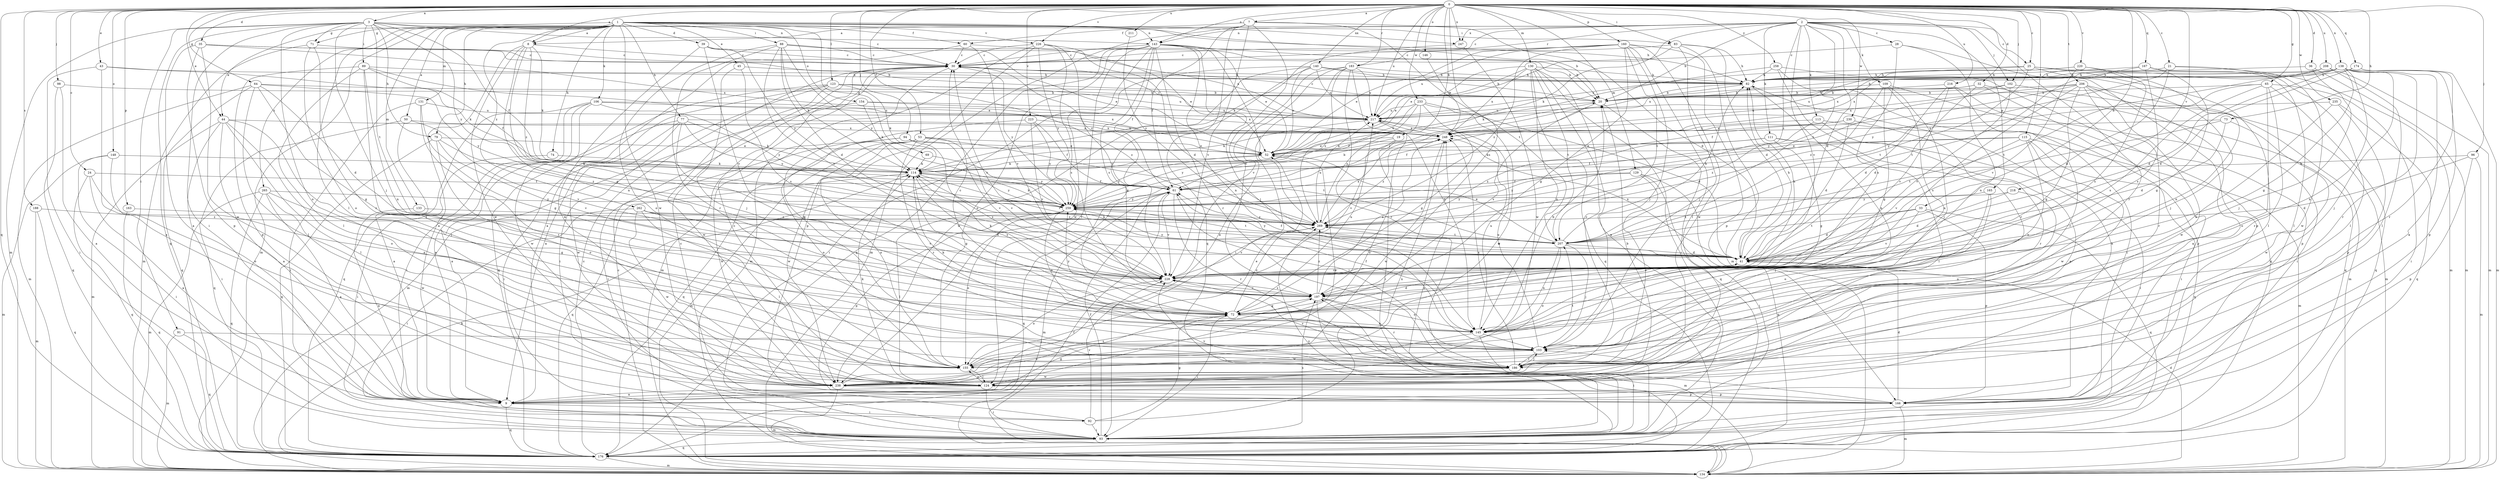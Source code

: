 strict digraph  {
0;
1;
2;
3;
7;
8;
9;
19;
20;
21;
24;
25;
28;
30;
32;
33;
35;
36;
39;
41;
43;
44;
45;
50;
52;
53;
60;
61;
64;
65;
69;
71;
72;
73;
74;
77;
79;
82;
83;
88;
89;
91;
92;
93;
94;
96;
98;
102;
103;
106;
109;
111;
113;
114;
115;
123;
124;
129;
130;
131;
133;
134;
138;
140;
143;
145;
146;
148;
154;
155;
160;
163;
165;
166;
167;
174;
176;
183;
186;
188;
197;
206;
207;
208;
211;
216;
217;
218;
220;
223;
226;
228;
230;
233;
235;
238;
247;
248;
258;
259;
262;
265;
269;
0 -> 3  [label=a];
0 -> 7  [label=a];
0 -> 8  [label=a];
0 -> 19  [label=b];
0 -> 21  [label=c];
0 -> 24  [label=c];
0 -> 25  [label=c];
0 -> 32  [label=d];
0 -> 33  [label=d];
0 -> 35  [label=d];
0 -> 36  [label=d];
0 -> 43  [label=e];
0 -> 44  [label=e];
0 -> 53  [label=f];
0 -> 64  [label=g];
0 -> 65  [label=g];
0 -> 73  [label=h];
0 -> 83  [label=i];
0 -> 94  [label=j];
0 -> 96  [label=j];
0 -> 98  [label=j];
0 -> 102  [label=j];
0 -> 115  [label=l];
0 -> 123  [label=l];
0 -> 129  [label=m];
0 -> 130  [label=m];
0 -> 138  [label=n];
0 -> 140  [label=n];
0 -> 143  [label=n];
0 -> 146  [label=o];
0 -> 148  [label=o];
0 -> 160  [label=p];
0 -> 163  [label=p];
0 -> 167  [label=q];
0 -> 174  [label=q];
0 -> 176  [label=q];
0 -> 183  [label=r];
0 -> 188  [label=s];
0 -> 197  [label=s];
0 -> 206  [label=t];
0 -> 208  [label=u];
0 -> 211  [label=u];
0 -> 216  [label=u];
0 -> 217  [label=u];
0 -> 218  [label=v];
0 -> 220  [label=v];
0 -> 223  [label=v];
0 -> 226  [label=v];
0 -> 230  [label=w];
0 -> 233  [label=w];
0 -> 235  [label=w];
0 -> 247  [label=x];
0 -> 258  [label=y];
1 -> 8  [label=a];
1 -> 20  [label=b];
1 -> 39  [label=d];
1 -> 44  [label=e];
1 -> 45  [label=e];
1 -> 50  [label=e];
1 -> 60  [label=f];
1 -> 69  [label=g];
1 -> 71  [label=g];
1 -> 74  [label=h];
1 -> 77  [label=h];
1 -> 79  [label=h];
1 -> 83  [label=i];
1 -> 88  [label=i];
1 -> 106  [label=k];
1 -> 124  [label=l];
1 -> 131  [label=m];
1 -> 133  [label=m];
1 -> 134  [label=m];
1 -> 143  [label=n];
1 -> 154  [label=o];
1 -> 226  [label=v];
1 -> 238  [label=w];
1 -> 247  [label=x];
1 -> 262  [label=z];
1 -> 265  [label=z];
2 -> 20  [label=b];
2 -> 25  [label=c];
2 -> 28  [label=c];
2 -> 30  [label=c];
2 -> 41  [label=d];
2 -> 60  [label=f];
2 -> 102  [label=j];
2 -> 109  [label=k];
2 -> 111  [label=k];
2 -> 113  [label=k];
2 -> 114  [label=k];
2 -> 143  [label=n];
2 -> 165  [label=p];
2 -> 183  [label=r];
2 -> 186  [label=r];
2 -> 207  [label=t];
2 -> 228  [label=v];
2 -> 247  [label=x];
2 -> 269  [label=z];
3 -> 30  [label=c];
3 -> 61  [label=f];
3 -> 71  [label=g];
3 -> 79  [label=h];
3 -> 82  [label=h];
3 -> 89  [label=i];
3 -> 91  [label=i];
3 -> 92  [label=i];
3 -> 103  [label=j];
3 -> 134  [label=m];
3 -> 143  [label=n];
3 -> 155  [label=o];
3 -> 176  [label=q];
3 -> 207  [label=t];
3 -> 259  [label=y];
7 -> 8  [label=a];
7 -> 41  [label=d];
7 -> 61  [label=f];
7 -> 134  [label=m];
7 -> 176  [label=q];
7 -> 197  [label=s];
7 -> 207  [label=t];
7 -> 228  [label=v];
8 -> 9  [label=a];
8 -> 30  [label=c];
8 -> 72  [label=g];
8 -> 114  [label=k];
8 -> 145  [label=n];
8 -> 238  [label=w];
8 -> 269  [label=z];
9 -> 72  [label=g];
9 -> 92  [label=i];
9 -> 176  [label=q];
19 -> 52  [label=e];
19 -> 155  [label=o];
19 -> 228  [label=v];
19 -> 259  [label=y];
20 -> 30  [label=c];
20 -> 176  [label=q];
20 -> 197  [label=s];
20 -> 217  [label=u];
21 -> 41  [label=d];
21 -> 82  [label=h];
21 -> 124  [label=l];
21 -> 238  [label=w];
21 -> 259  [label=y];
24 -> 9  [label=a];
24 -> 61  [label=f];
24 -> 145  [label=n];
24 -> 176  [label=q];
25 -> 82  [label=h];
25 -> 103  [label=j];
25 -> 124  [label=l];
25 -> 134  [label=m];
25 -> 207  [label=t];
25 -> 217  [label=u];
28 -> 30  [label=c];
28 -> 145  [label=n];
28 -> 166  [label=p];
28 -> 197  [label=s];
30 -> 82  [label=h];
30 -> 134  [label=m];
30 -> 186  [label=r];
30 -> 259  [label=y];
32 -> 20  [label=b];
32 -> 41  [label=d];
32 -> 166  [label=p];
32 -> 176  [label=q];
32 -> 217  [label=u];
33 -> 41  [label=d];
33 -> 166  [label=p];
33 -> 176  [label=q];
33 -> 207  [label=t];
33 -> 228  [label=v];
33 -> 269  [label=z];
35 -> 9  [label=a];
35 -> 20  [label=b];
35 -> 30  [label=c];
35 -> 166  [label=p];
35 -> 238  [label=w];
35 -> 248  [label=x];
36 -> 82  [label=h];
36 -> 103  [label=j];
36 -> 134  [label=m];
39 -> 30  [label=c];
39 -> 217  [label=u];
39 -> 228  [label=v];
39 -> 238  [label=w];
39 -> 259  [label=y];
41 -> 61  [label=f];
41 -> 82  [label=h];
41 -> 114  [label=k];
41 -> 228  [label=v];
41 -> 248  [label=x];
41 -> 259  [label=y];
41 -> 269  [label=z];
43 -> 9  [label=a];
43 -> 82  [label=h];
43 -> 93  [label=i];
43 -> 114  [label=k];
44 -> 9  [label=a];
44 -> 93  [label=i];
44 -> 103  [label=j];
44 -> 124  [label=l];
44 -> 134  [label=m];
44 -> 155  [label=o];
44 -> 248  [label=x];
45 -> 82  [label=h];
45 -> 103  [label=j];
45 -> 197  [label=s];
50 -> 9  [label=a];
50 -> 176  [label=q];
50 -> 228  [label=v];
50 -> 248  [label=x];
52 -> 114  [label=k];
52 -> 259  [label=y];
53 -> 52  [label=e];
53 -> 134  [label=m];
53 -> 155  [label=o];
53 -> 176  [label=q];
53 -> 186  [label=r];
53 -> 207  [label=t];
53 -> 228  [label=v];
53 -> 238  [label=w];
60 -> 9  [label=a];
60 -> 30  [label=c];
60 -> 52  [label=e];
60 -> 228  [label=v];
61 -> 30  [label=c];
61 -> 103  [label=j];
61 -> 134  [label=m];
61 -> 176  [label=q];
61 -> 186  [label=r];
61 -> 228  [label=v];
61 -> 259  [label=y];
64 -> 20  [label=b];
64 -> 41  [label=d];
64 -> 72  [label=g];
64 -> 124  [label=l];
64 -> 134  [label=m];
64 -> 176  [label=q];
64 -> 259  [label=y];
65 -> 20  [label=b];
65 -> 93  [label=i];
65 -> 155  [label=o];
65 -> 176  [label=q];
65 -> 186  [label=r];
65 -> 197  [label=s];
65 -> 259  [label=y];
69 -> 114  [label=k];
69 -> 259  [label=y];
71 -> 30  [label=c];
71 -> 134  [label=m];
71 -> 155  [label=o];
71 -> 186  [label=r];
72 -> 30  [label=c];
72 -> 41  [label=d];
72 -> 93  [label=i];
72 -> 145  [label=n];
72 -> 217  [label=u];
72 -> 259  [label=y];
72 -> 269  [label=z];
73 -> 41  [label=d];
73 -> 207  [label=t];
73 -> 238  [label=w];
73 -> 248  [label=x];
74 -> 93  [label=i];
74 -> 114  [label=k];
77 -> 9  [label=a];
77 -> 72  [label=g];
77 -> 93  [label=i];
77 -> 114  [label=k];
77 -> 238  [label=w];
77 -> 248  [label=x];
77 -> 259  [label=y];
79 -> 52  [label=e];
79 -> 155  [label=o];
79 -> 176  [label=q];
79 -> 228  [label=v];
79 -> 269  [label=z];
82 -> 20  [label=b];
82 -> 145  [label=n];
82 -> 259  [label=y];
83 -> 30  [label=c];
83 -> 41  [label=d];
83 -> 52  [label=e];
83 -> 82  [label=h];
83 -> 103  [label=j];
83 -> 134  [label=m];
88 -> 20  [label=b];
88 -> 30  [label=c];
88 -> 41  [label=d];
88 -> 52  [label=e];
88 -> 114  [label=k];
88 -> 155  [label=o];
88 -> 186  [label=r];
88 -> 228  [label=v];
88 -> 259  [label=y];
89 -> 52  [label=e];
89 -> 61  [label=f];
89 -> 82  [label=h];
89 -> 124  [label=l];
89 -> 145  [label=n];
89 -> 166  [label=p];
89 -> 186  [label=r];
91 -> 103  [label=j];
91 -> 134  [label=m];
91 -> 176  [label=q];
92 -> 30  [label=c];
92 -> 72  [label=g];
92 -> 93  [label=i];
92 -> 228  [label=v];
92 -> 248  [label=x];
93 -> 61  [label=f];
93 -> 103  [label=j];
93 -> 176  [label=q];
93 -> 197  [label=s];
93 -> 248  [label=x];
94 -> 52  [label=e];
94 -> 155  [label=o];
94 -> 197  [label=s];
94 -> 228  [label=v];
94 -> 238  [label=w];
96 -> 41  [label=d];
96 -> 114  [label=k];
96 -> 134  [label=m];
96 -> 166  [label=p];
98 -> 9  [label=a];
98 -> 20  [label=b];
98 -> 176  [label=q];
102 -> 20  [label=b];
102 -> 134  [label=m];
102 -> 228  [label=v];
102 -> 259  [label=y];
103 -> 155  [label=o];
103 -> 186  [label=r];
103 -> 217  [label=u];
106 -> 9  [label=a];
106 -> 93  [label=i];
106 -> 176  [label=q];
106 -> 217  [label=u];
106 -> 238  [label=w];
106 -> 248  [label=x];
106 -> 259  [label=y];
109 -> 20  [label=b];
109 -> 72  [label=g];
109 -> 103  [label=j];
109 -> 145  [label=n];
109 -> 166  [label=p];
109 -> 269  [label=z];
111 -> 52  [label=e];
111 -> 72  [label=g];
111 -> 93  [label=i];
111 -> 114  [label=k];
111 -> 124  [label=l];
111 -> 269  [label=z];
113 -> 9  [label=a];
113 -> 93  [label=i];
113 -> 248  [label=x];
113 -> 269  [label=z];
114 -> 61  [label=f];
114 -> 72  [label=g];
114 -> 176  [label=q];
114 -> 197  [label=s];
114 -> 207  [label=t];
114 -> 259  [label=y];
115 -> 52  [label=e];
115 -> 61  [label=f];
115 -> 134  [label=m];
115 -> 145  [label=n];
115 -> 176  [label=q];
115 -> 228  [label=v];
115 -> 238  [label=w];
123 -> 9  [label=a];
123 -> 20  [label=b];
123 -> 93  [label=i];
123 -> 114  [label=k];
123 -> 176  [label=q];
123 -> 217  [label=u];
123 -> 238  [label=w];
123 -> 269  [label=z];
124 -> 9  [label=a];
124 -> 20  [label=b];
124 -> 30  [label=c];
124 -> 52  [label=e];
124 -> 93  [label=i];
124 -> 114  [label=k];
124 -> 155  [label=o];
124 -> 166  [label=p];
129 -> 61  [label=f];
129 -> 93  [label=i];
129 -> 176  [label=q];
129 -> 186  [label=r];
129 -> 259  [label=y];
130 -> 9  [label=a];
130 -> 52  [label=e];
130 -> 82  [label=h];
130 -> 93  [label=i];
130 -> 145  [label=n];
130 -> 176  [label=q];
130 -> 186  [label=r];
130 -> 207  [label=t];
130 -> 217  [label=u];
130 -> 248  [label=x];
131 -> 72  [label=g];
131 -> 93  [label=i];
131 -> 186  [label=r];
131 -> 217  [label=u];
133 -> 9  [label=a];
133 -> 269  [label=z];
134 -> 30  [label=c];
134 -> 41  [label=d];
134 -> 61  [label=f];
134 -> 114  [label=k];
138 -> 9  [label=a];
138 -> 20  [label=b];
138 -> 41  [label=d];
138 -> 72  [label=g];
138 -> 82  [label=h];
138 -> 103  [label=j];
138 -> 145  [label=n];
138 -> 166  [label=p];
138 -> 186  [label=r];
138 -> 248  [label=x];
140 -> 20  [label=b];
140 -> 52  [label=e];
140 -> 72  [label=g];
140 -> 82  [label=h];
140 -> 93  [label=i];
140 -> 217  [label=u];
140 -> 238  [label=w];
143 -> 20  [label=b];
143 -> 30  [label=c];
143 -> 52  [label=e];
143 -> 61  [label=f];
143 -> 103  [label=j];
143 -> 124  [label=l];
143 -> 145  [label=n];
143 -> 155  [label=o];
143 -> 176  [label=q];
143 -> 186  [label=r];
143 -> 197  [label=s];
143 -> 238  [label=w];
143 -> 269  [label=z];
145 -> 20  [label=b];
145 -> 61  [label=f];
145 -> 93  [label=i];
145 -> 103  [label=j];
145 -> 114  [label=k];
145 -> 217  [label=u];
145 -> 238  [label=w];
146 -> 248  [label=x];
148 -> 93  [label=i];
148 -> 114  [label=k];
148 -> 134  [label=m];
148 -> 155  [label=o];
154 -> 114  [label=k];
154 -> 134  [label=m];
154 -> 217  [label=u];
154 -> 248  [label=x];
155 -> 52  [label=e];
155 -> 124  [label=l];
155 -> 207  [label=t];
160 -> 30  [label=c];
160 -> 52  [label=e];
160 -> 72  [label=g];
160 -> 103  [label=j];
160 -> 124  [label=l];
160 -> 166  [label=p];
160 -> 207  [label=t];
160 -> 217  [label=u];
160 -> 238  [label=w];
160 -> 269  [label=z];
163 -> 176  [label=q];
163 -> 269  [label=z];
165 -> 103  [label=j];
165 -> 155  [label=o];
165 -> 259  [label=y];
166 -> 41  [label=d];
166 -> 82  [label=h];
166 -> 134  [label=m];
166 -> 197  [label=s];
166 -> 228  [label=v];
167 -> 72  [label=g];
167 -> 82  [label=h];
167 -> 124  [label=l];
167 -> 197  [label=s];
167 -> 207  [label=t];
174 -> 41  [label=d];
174 -> 82  [label=h];
174 -> 134  [label=m];
174 -> 186  [label=r];
176 -> 30  [label=c];
176 -> 134  [label=m];
176 -> 269  [label=z];
183 -> 9  [label=a];
183 -> 82  [label=h];
183 -> 93  [label=i];
183 -> 145  [label=n];
183 -> 186  [label=r];
183 -> 217  [label=u];
183 -> 228  [label=v];
183 -> 269  [label=z];
186 -> 103  [label=j];
186 -> 228  [label=v];
186 -> 238  [label=w];
186 -> 248  [label=x];
188 -> 134  [label=m];
188 -> 176  [label=q];
188 -> 269  [label=z];
197 -> 72  [label=g];
197 -> 134  [label=m];
197 -> 145  [label=n];
197 -> 186  [label=r];
197 -> 228  [label=v];
197 -> 248  [label=x];
197 -> 269  [label=z];
206 -> 9  [label=a];
206 -> 20  [label=b];
206 -> 61  [label=f];
206 -> 72  [label=g];
206 -> 134  [label=m];
206 -> 186  [label=r];
206 -> 197  [label=s];
206 -> 238  [label=w];
206 -> 248  [label=x];
207 -> 41  [label=d];
207 -> 52  [label=e];
207 -> 82  [label=h];
207 -> 103  [label=j];
207 -> 145  [label=n];
207 -> 155  [label=o];
207 -> 259  [label=y];
208 -> 82  [label=h];
208 -> 124  [label=l];
208 -> 134  [label=m];
208 -> 207  [label=t];
208 -> 248  [label=x];
211 -> 269  [label=z];
216 -> 20  [label=b];
216 -> 41  [label=d];
216 -> 93  [label=i];
216 -> 186  [label=r];
216 -> 228  [label=v];
217 -> 30  [label=c];
217 -> 93  [label=i];
217 -> 114  [label=k];
217 -> 248  [label=x];
218 -> 41  [label=d];
218 -> 155  [label=o];
218 -> 259  [label=y];
220 -> 82  [label=h];
220 -> 145  [label=n];
220 -> 197  [label=s];
220 -> 228  [label=v];
220 -> 248  [label=x];
223 -> 61  [label=f];
223 -> 93  [label=i];
223 -> 228  [label=v];
223 -> 248  [label=x];
223 -> 259  [label=y];
226 -> 30  [label=c];
226 -> 41  [label=d];
226 -> 134  [label=m];
226 -> 166  [label=p];
226 -> 197  [label=s];
226 -> 228  [label=v];
226 -> 259  [label=y];
228 -> 30  [label=c];
228 -> 82  [label=h];
228 -> 114  [label=k];
228 -> 155  [label=o];
228 -> 197  [label=s];
230 -> 41  [label=d];
230 -> 61  [label=f];
230 -> 186  [label=r];
230 -> 248  [label=x];
233 -> 41  [label=d];
233 -> 52  [label=e];
233 -> 61  [label=f];
233 -> 72  [label=g];
233 -> 217  [label=u];
233 -> 238  [label=w];
233 -> 269  [label=z];
235 -> 145  [label=n];
235 -> 166  [label=p];
235 -> 176  [label=q];
235 -> 217  [label=u];
238 -> 134  [label=m];
238 -> 166  [label=p];
238 -> 197  [label=s];
247 -> 114  [label=k];
247 -> 238  [label=w];
248 -> 52  [label=e];
248 -> 238  [label=w];
248 -> 269  [label=z];
258 -> 82  [label=h];
258 -> 93  [label=i];
258 -> 114  [label=k];
258 -> 176  [label=q];
258 -> 186  [label=r];
259 -> 20  [label=b];
259 -> 114  [label=k];
259 -> 124  [label=l];
259 -> 145  [label=n];
259 -> 155  [label=o];
259 -> 166  [label=p];
259 -> 207  [label=t];
259 -> 269  [label=z];
262 -> 41  [label=d];
262 -> 93  [label=i];
262 -> 124  [label=l];
262 -> 228  [label=v];
262 -> 238  [label=w];
262 -> 269  [label=z];
265 -> 9  [label=a];
265 -> 72  [label=g];
265 -> 134  [label=m];
265 -> 176  [label=q];
265 -> 238  [label=w];
265 -> 259  [label=y];
269 -> 207  [label=t];
269 -> 217  [label=u];
269 -> 228  [label=v];
269 -> 248  [label=x];
}
